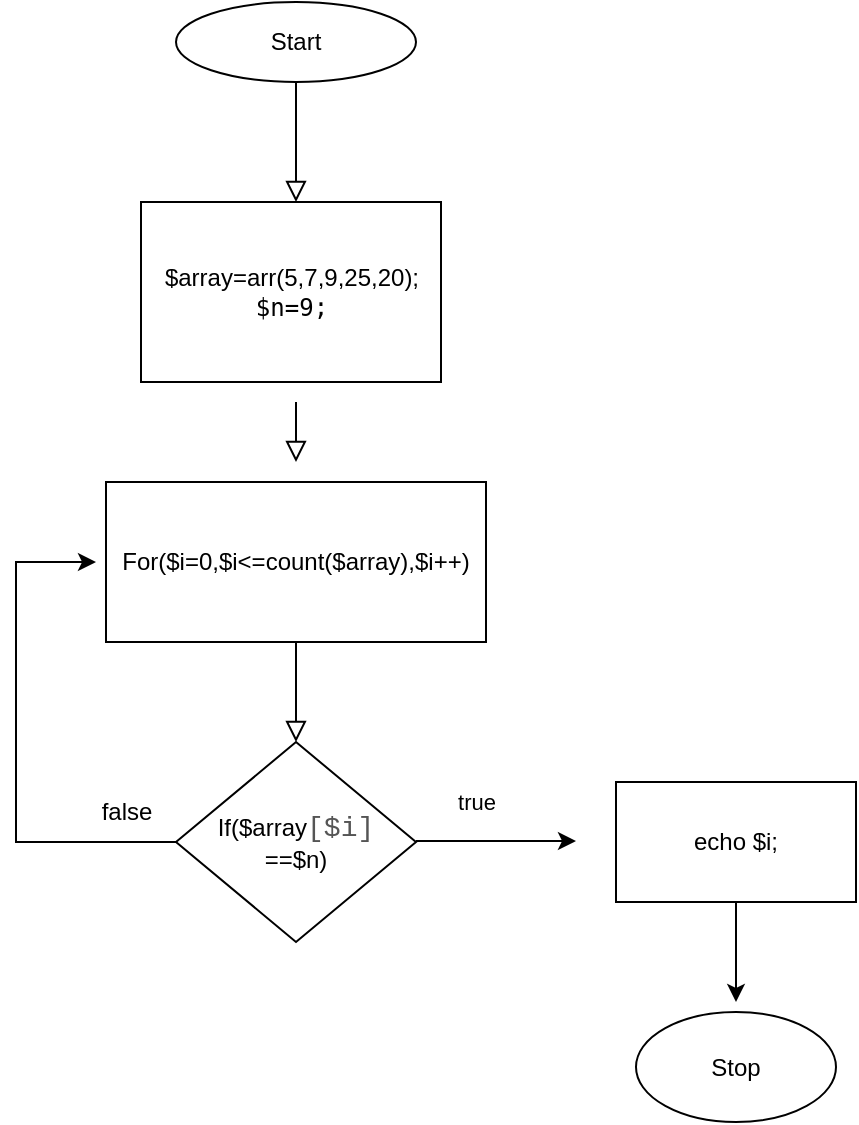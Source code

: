 <mxfile version="21.6.8" type="github" pages="6">
  <diagram id="C5RBs43oDa-KdzZeNtuy" name="Linear_Search">
    <mxGraphModel dx="880" dy="478" grid="1" gridSize="10" guides="1" tooltips="1" connect="1" arrows="1" fold="1" page="1" pageScale="1" pageWidth="827" pageHeight="1169" math="0" shadow="0">
      <root>
        <mxCell id="WIyWlLk6GJQsqaUBKTNV-0" />
        <mxCell id="WIyWlLk6GJQsqaUBKTNV-1" parent="WIyWlLk6GJQsqaUBKTNV-0" />
        <mxCell id="WIyWlLk6GJQsqaUBKTNV-2" value="" style="rounded=0;html=1;jettySize=auto;orthogonalLoop=1;fontSize=11;endArrow=block;endFill=0;endSize=8;strokeWidth=1;shadow=0;labelBackgroundColor=none;edgeStyle=orthogonalEdgeStyle;" parent="WIyWlLk6GJQsqaUBKTNV-1" source="WIyWlLk6GJQsqaUBKTNV-3" edge="1">
          <mxGeometry relative="1" as="geometry">
            <mxPoint x="220" y="180" as="targetPoint" />
          </mxGeometry>
        </mxCell>
        <mxCell id="WIyWlLk6GJQsqaUBKTNV-3" value="Start" style="rounded=1;whiteSpace=wrap;html=1;fontSize=12;glass=0;strokeWidth=1;shadow=0;shape=ellipse;perimeter=ellipsePerimeter;" parent="WIyWlLk6GJQsqaUBKTNV-1" vertex="1">
          <mxGeometry x="160" y="80" width="120" height="40" as="geometry" />
        </mxCell>
        <mxCell id="WIyWlLk6GJQsqaUBKTNV-4" value="" style="rounded=0;html=1;jettySize=auto;orthogonalLoop=1;fontSize=11;endArrow=block;endFill=0;endSize=8;strokeWidth=1;shadow=0;labelBackgroundColor=none;edgeStyle=orthogonalEdgeStyle;" parent="WIyWlLk6GJQsqaUBKTNV-1" edge="1">
          <mxGeometry y="20" relative="1" as="geometry">
            <mxPoint as="offset" />
            <mxPoint x="220" y="280" as="sourcePoint" />
            <mxPoint x="220" y="310" as="targetPoint" />
          </mxGeometry>
        </mxCell>
        <mxCell id="WIyWlLk6GJQsqaUBKTNV-8" value="true" style="rounded=0;html=1;jettySize=auto;orthogonalLoop=1;fontSize=11;endArrow=block;endFill=0;endSize=8;strokeWidth=1;shadow=0;labelBackgroundColor=none;edgeStyle=orthogonalEdgeStyle;" parent="WIyWlLk6GJQsqaUBKTNV-1" edge="1">
          <mxGeometry x="1" y="95" relative="1" as="geometry">
            <mxPoint x="-5" y="30" as="offset" />
            <mxPoint x="220" y="370" as="sourcePoint" />
            <mxPoint x="220" y="450" as="targetPoint" />
          </mxGeometry>
        </mxCell>
        <mxCell id="KGltauu2zUZbUfvoL0qt-2" value="For($i=0,$i&amp;lt;=count($array),$i++)" style="rounded=0;whiteSpace=wrap;html=1;" parent="WIyWlLk6GJQsqaUBKTNV-1" vertex="1">
          <mxGeometry x="125" y="320" width="190" height="80" as="geometry" />
        </mxCell>
        <mxCell id="KGltauu2zUZbUfvoL0qt-3" value="&lt;div style=&quot;text-align: justify;&quot;&gt;&lt;span style=&quot;background-color: initial;&quot;&gt;If($array&lt;/span&gt;&lt;font face=&quot;Monaco, Lucida Console, Courier New, Courier, monospace&quot; color=&quot;#555555&quot;&gt;&lt;span style=&quot;font-size: 14px; background-color: rgb(255, 255, 255);&quot;&gt;[$i]&lt;/span&gt;&lt;/font&gt;&lt;/div&gt;==$n)" style="rhombus;whiteSpace=wrap;html=1;" parent="WIyWlLk6GJQsqaUBKTNV-1" vertex="1">
          <mxGeometry x="160" y="450" width="120" height="100" as="geometry" />
        </mxCell>
        <mxCell id="KGltauu2zUZbUfvoL0qt-4" value="" style="endArrow=classic;html=1;rounded=0;" parent="WIyWlLk6GJQsqaUBKTNV-1" edge="1">
          <mxGeometry width="50" height="50" relative="1" as="geometry">
            <mxPoint x="280" y="499.5" as="sourcePoint" />
            <mxPoint x="360" y="499.5" as="targetPoint" />
            <Array as="points">
              <mxPoint x="280" y="499.5" />
            </Array>
          </mxGeometry>
        </mxCell>
        <mxCell id="KGltauu2zUZbUfvoL0qt-5" value="echo $i;" style="rounded=0;whiteSpace=wrap;html=1;" parent="WIyWlLk6GJQsqaUBKTNV-1" vertex="1">
          <mxGeometry x="380" y="470" width="120" height="60" as="geometry" />
        </mxCell>
        <mxCell id="KGltauu2zUZbUfvoL0qt-9" value="" style="endArrow=classic;html=1;rounded=0;" parent="WIyWlLk6GJQsqaUBKTNV-1" edge="1">
          <mxGeometry width="50" height="50" relative="1" as="geometry">
            <mxPoint x="160" y="500" as="sourcePoint" />
            <mxPoint x="120" y="360" as="targetPoint" />
            <Array as="points">
              <mxPoint x="80" y="500" />
              <mxPoint x="80" y="420" />
              <mxPoint x="80" y="360" />
            </Array>
          </mxGeometry>
        </mxCell>
        <mxCell id="KGltauu2zUZbUfvoL0qt-12" value="$array=arr(5,7,9,25,20);&lt;br style=&quot;border-color: var(--border-color); font-family: Consolas, monaco, monospace;&quot;&gt;&lt;span style=&quot;font-family: Consolas, monaco, monospace;&quot;&gt;$n=9;&lt;/span&gt;" style="rounded=0;whiteSpace=wrap;html=1;" parent="WIyWlLk6GJQsqaUBKTNV-1" vertex="1">
          <mxGeometry x="142.5" y="180" width="150" height="90" as="geometry" />
        </mxCell>
        <mxCell id="KGltauu2zUZbUfvoL0qt-13" value="false" style="text;html=1;align=center;verticalAlign=middle;resizable=0;points=[];autosize=1;strokeColor=none;fillColor=none;" parent="WIyWlLk6GJQsqaUBKTNV-1" vertex="1">
          <mxGeometry x="110" y="470" width="50" height="30" as="geometry" />
        </mxCell>
        <mxCell id="KGltauu2zUZbUfvoL0qt-14" value="Stop" style="ellipse;whiteSpace=wrap;html=1;" parent="WIyWlLk6GJQsqaUBKTNV-1" vertex="1">
          <mxGeometry x="390" y="585" width="100" height="55" as="geometry" />
        </mxCell>
        <mxCell id="KGltauu2zUZbUfvoL0qt-15" value="" style="endArrow=classic;html=1;rounded=0;exitX=0.5;exitY=1;exitDx=0;exitDy=0;exitPerimeter=0;" parent="WIyWlLk6GJQsqaUBKTNV-1" source="KGltauu2zUZbUfvoL0qt-5" edge="1">
          <mxGeometry width="50" height="50" relative="1" as="geometry">
            <mxPoint x="440" y="540" as="sourcePoint" />
            <mxPoint x="440" y="580" as="targetPoint" />
          </mxGeometry>
        </mxCell>
      </root>
    </mxGraphModel>
  </diagram>
  <diagram id="2DKp2e6qwBQTypjnC3EA" name="Binary _Search">
    <mxGraphModel dx="880" dy="478" grid="1" gridSize="10" guides="1" tooltips="1" connect="1" arrows="1" fold="1" page="1" pageScale="1" pageWidth="850" pageHeight="1100" math="0" shadow="0">
      <root>
        <mxCell id="0" />
        <mxCell id="1" parent="0" />
        <mxCell id="SCSbc_0qcd5S8qs15RRI-1" value="Start" style="ellipse;whiteSpace=wrap;html=1;" parent="1" vertex="1">
          <mxGeometry x="220" width="110" height="50" as="geometry" />
        </mxCell>
        <mxCell id="SCSbc_0qcd5S8qs15RRI-2" value="" style="endArrow=classic;html=1;rounded=0;" parent="1" edge="1">
          <mxGeometry width="50" height="50" relative="1" as="geometry">
            <mxPoint x="274.5" y="50" as="sourcePoint" />
            <mxPoint x="274.5" y="110" as="targetPoint" />
          </mxGeometry>
        </mxCell>
        <mxCell id="SCSbc_0qcd5S8qs15RRI-3" value="$array=A( 7,9,12,20,32 );&lt;br&gt;$x=12; $right;$left;" style="rounded=0;whiteSpace=wrap;html=1;" parent="1" vertex="1">
          <mxGeometry x="190" y="110" width="170" height="70" as="geometry" />
        </mxCell>
        <mxCell id="SCSbc_0qcd5S8qs15RRI-4" value="while( $left&amp;lt;=$right )" style="rhombus;whiteSpace=wrap;html=1;" parent="1" vertex="1">
          <mxGeometry x="210.01" y="220" width="138.75" height="100" as="geometry" />
        </mxCell>
        <mxCell id="SCSbc_0qcd5S8qs15RRI-5" value="" style="endArrow=classic;html=1;rounded=0;exitX=0.541;exitY=1;exitDx=0;exitDy=0;exitPerimeter=0;" parent="1" edge="1" source="SCSbc_0qcd5S8qs15RRI-3">
          <mxGeometry width="50" height="50" relative="1" as="geometry">
            <mxPoint x="277" y="180" as="sourcePoint" />
            <mxPoint x="280" y="220" as="targetPoint" />
          </mxGeometry>
        </mxCell>
        <mxCell id="SCSbc_0qcd5S8qs15RRI-6" value="$mid= ($left+$right)/2" style="rounded=0;whiteSpace=wrap;html=1;" parent="1" vertex="1">
          <mxGeometry x="219.39" y="370" width="120" height="60" as="geometry" />
        </mxCell>
        <mxCell id="SCSbc_0qcd5S8qs15RRI-7" value="if($array[$mid]==$x)" style="rhombus;whiteSpace=wrap;html=1;" parent="1" vertex="1">
          <mxGeometry x="211.88" y="490" width="135" height="110" as="geometry" />
        </mxCell>
        <mxCell id="h-b8XNMRDFOkCdRjBgZy-1" value="&amp;nbsp;If ($array[$mid] &amp;lt; $x)" style="rhombus;whiteSpace=wrap;html=1;" parent="1" vertex="1">
          <mxGeometry x="211.88" y="650" width="140" height="100" as="geometry" />
        </mxCell>
        <mxCell id="h-b8XNMRDFOkCdRjBgZy-2" value="If ($array[$mid] &amp;gt; $x)" style="rhombus;whiteSpace=wrap;html=1;" parent="1" vertex="1">
          <mxGeometry x="213.13" y="800" width="137.5" height="100" as="geometry" />
        </mxCell>
        <mxCell id="bhsVQC0i-x1412G_CPe--1" value="return $x" style="rounded=0;whiteSpace=wrap;html=1;" vertex="1" parent="1">
          <mxGeometry x="440" y="515" width="120" height="60" as="geometry" />
        </mxCell>
        <mxCell id="bhsVQC0i-x1412G_CPe--2" value="$left = $mid + 1" style="rounded=0;whiteSpace=wrap;html=1;" vertex="1" parent="1">
          <mxGeometry x="440" y="660" width="120" height="60" as="geometry" />
        </mxCell>
        <mxCell id="bhsVQC0i-x1412G_CPe--3" value="$right = $mid - 1" style="rounded=0;whiteSpace=wrap;html=1;" vertex="1" parent="1">
          <mxGeometry x="440" y="820" width="120" height="60" as="geometry" />
        </mxCell>
        <mxCell id="bhsVQC0i-x1412G_CPe--4" value="return -1(nếu không tìm thấy $x)" style="rounded=0;whiteSpace=wrap;html=1;" vertex="1" parent="1">
          <mxGeometry x="216.89" y="940" width="125" height="40" as="geometry" />
        </mxCell>
        <mxCell id="bhsVQC0i-x1412G_CPe--5" value="stop" style="ellipse;whiteSpace=wrap;html=1;" vertex="1" parent="1">
          <mxGeometry x="235.38" y="1030" width="88" height="60" as="geometry" />
        </mxCell>
        <mxCell id="bhsVQC0i-x1412G_CPe--7" value="" style="endArrow=classic;html=1;rounded=0;exitX=0.541;exitY=1;exitDx=0;exitDy=0;exitPerimeter=0;" edge="1" parent="1">
          <mxGeometry width="50" height="50" relative="1" as="geometry">
            <mxPoint x="282.88" y="900" as="sourcePoint" />
            <mxPoint x="280.88" y="940" as="targetPoint" />
          </mxGeometry>
        </mxCell>
        <mxCell id="bhsVQC0i-x1412G_CPe--8" value="" style="endArrow=classic;html=1;rounded=0;exitX=0.541;exitY=1;exitDx=0;exitDy=0;exitPerimeter=0;" edge="1" parent="1">
          <mxGeometry width="50" height="50" relative="1" as="geometry">
            <mxPoint x="282.88" y="750" as="sourcePoint" />
            <mxPoint x="280.88" y="790" as="targetPoint" />
          </mxGeometry>
        </mxCell>
        <mxCell id="bhsVQC0i-x1412G_CPe--9" value="" style="endArrow=classic;html=1;rounded=0;exitX=0.541;exitY=1;exitDx=0;exitDy=0;exitPerimeter=0;" edge="1" parent="1">
          <mxGeometry width="50" height="50" relative="1" as="geometry">
            <mxPoint x="282.88" y="600" as="sourcePoint" />
            <mxPoint x="280.88" y="640" as="targetPoint" />
          </mxGeometry>
        </mxCell>
        <mxCell id="bhsVQC0i-x1412G_CPe--10" value="" style="endArrow=classic;html=1;rounded=0;exitX=0.541;exitY=1;exitDx=0;exitDy=0;exitPerimeter=0;" edge="1" parent="1">
          <mxGeometry width="50" height="50" relative="1" as="geometry">
            <mxPoint x="282.88" y="430" as="sourcePoint" />
            <mxPoint x="280.88" y="470" as="targetPoint" />
          </mxGeometry>
        </mxCell>
        <mxCell id="bhsVQC0i-x1412G_CPe--11" value="" style="endArrow=classic;html=1;rounded=0;exitX=0.541;exitY=1;exitDx=0;exitDy=0;exitPerimeter=0;" edge="1" parent="1">
          <mxGeometry width="50" height="50" relative="1" as="geometry">
            <mxPoint x="280.38" y="320" as="sourcePoint" />
            <mxPoint x="278.38" y="360" as="targetPoint" />
          </mxGeometry>
        </mxCell>
        <mxCell id="bhsVQC0i-x1412G_CPe--12" value="" style="endArrow=classic;html=1;rounded=0;exitX=0.541;exitY=1;exitDx=0;exitDy=0;exitPerimeter=0;" edge="1" parent="1">
          <mxGeometry width="50" height="50" relative="1" as="geometry">
            <mxPoint x="282.88" y="980" as="sourcePoint" />
            <mxPoint x="280.88" y="1020" as="targetPoint" />
          </mxGeometry>
        </mxCell>
        <mxCell id="bhsVQC0i-x1412G_CPe--13" value="" style="endArrow=classic;html=1;rounded=0;" edge="1" parent="1">
          <mxGeometry width="50" height="50" relative="1" as="geometry">
            <mxPoint x="350" y="850" as="sourcePoint" />
            <mxPoint x="430" y="850" as="targetPoint" />
          </mxGeometry>
        </mxCell>
        <mxCell id="bhsVQC0i-x1412G_CPe--14" value="" style="endArrow=classic;html=1;rounded=0;" edge="1" parent="1">
          <mxGeometry width="50" height="50" relative="1" as="geometry">
            <mxPoint x="350.63" y="544.5" as="sourcePoint" />
            <mxPoint x="430.63" y="544.5" as="targetPoint" />
          </mxGeometry>
        </mxCell>
        <mxCell id="bhsVQC0i-x1412G_CPe--15" value="" style="endArrow=classic;html=1;rounded=0;" edge="1" parent="1">
          <mxGeometry width="50" height="50" relative="1" as="geometry">
            <mxPoint x="351.88" y="699.5" as="sourcePoint" />
            <mxPoint x="431.88" y="699.5" as="targetPoint" />
          </mxGeometry>
        </mxCell>
      </root>
    </mxGraphModel>
  </diagram>
  <diagram id="U1lt7zL5OxxnunDMV_N3" name="Selection _Sort">
    <mxGraphModel dx="880" dy="478" grid="1" gridSize="10" guides="1" tooltips="1" connect="1" arrows="1" fold="1" page="1" pageScale="1" pageWidth="850" pageHeight="1100" math="0" shadow="0">
      <root>
        <mxCell id="0" />
        <mxCell id="1" parent="0" />
        <mxCell id="sU1NiZD6SbiHwIhZs8Sj-1" value="Start" style="ellipse;whiteSpace=wrap;html=1;" parent="1" vertex="1">
          <mxGeometry x="300" y="50" width="120" height="80" as="geometry" />
        </mxCell>
        <mxCell id="sU1NiZD6SbiHwIhZs8Sj-2" value="$n=count($array)" style="rounded=0;whiteSpace=wrap;html=1;" parent="1" vertex="1">
          <mxGeometry x="300" y="170" width="120" height="60" as="geometry" />
        </mxCell>
        <mxCell id="sU1NiZD6SbiHwIhZs8Sj-3" value="For ($i=0;$i&amp;lt;$n-1;$i++)" style="rounded=0;whiteSpace=wrap;html=1;" parent="1" vertex="1">
          <mxGeometry x="305" y="280" width="120" height="60" as="geometry" />
        </mxCell>
        <mxCell id="sU1NiZD6SbiHwIhZs8Sj-4" value="$mid=$i" style="rounded=0;whiteSpace=wrap;html=1;" parent="1" vertex="1">
          <mxGeometry x="310" y="380" width="120" height="60" as="geometry" />
        </mxCell>
        <mxCell id="sU1NiZD6SbiHwIhZs8Sj-5" value="if($array[$j]&amp;lt;$array[$mid]&lt;br&gt;)" style="rhombus;whiteSpace=wrap;html=1;" parent="1" vertex="1">
          <mxGeometry x="275" y="580" width="190" height="80" as="geometry" />
        </mxCell>
        <mxCell id="sU1NiZD6SbiHwIhZs8Sj-6" value="For ($j=$i+1;$j&amp;lt;$n;$j++)" style="rounded=0;whiteSpace=wrap;html=1;" parent="1" vertex="1">
          <mxGeometry x="310" y="480" width="120" height="60" as="geometry" />
        </mxCell>
        <mxCell id="sU1NiZD6SbiHwIhZs8Sj-7" value="$mid=$j" style="rounded=0;whiteSpace=wrap;html=1;" parent="1" vertex="1">
          <mxGeometry x="305" y="700" width="120" height="60" as="geometry" />
        </mxCell>
        <mxCell id="sU1NiZD6SbiHwIhZs8Sj-8" value="$stemp=$array[$i];&lt;br&gt;$array[$i]=$mid;&lt;br&gt;$mid=$stemp" style="rounded=0;whiteSpace=wrap;html=1;" parent="1" vertex="1">
          <mxGeometry x="310" y="810" width="120" height="60" as="geometry" />
        </mxCell>
        <mxCell id="sU1NiZD6SbiHwIhZs8Sj-10" value="Return $array;" style="rounded=0;whiteSpace=wrap;html=1;" parent="1" vertex="1">
          <mxGeometry x="300" y="920" width="120" height="60" as="geometry" />
        </mxCell>
        <mxCell id="sU1NiZD6SbiHwIhZs8Sj-84" value="" style="endArrow=classic;html=1;rounded=0;" parent="1" edge="1">
          <mxGeometry width="50" height="50" relative="1" as="geometry">
            <mxPoint x="364.5" y="130" as="sourcePoint" />
            <mxPoint x="364.5" y="170" as="targetPoint" />
          </mxGeometry>
        </mxCell>
        <mxCell id="sU1NiZD6SbiHwIhZs8Sj-85" value="" style="endArrow=classic;html=1;rounded=0;" parent="1" edge="1">
          <mxGeometry width="50" height="50" relative="1" as="geometry">
            <mxPoint x="359.5" y="240" as="sourcePoint" />
            <mxPoint x="359.5" y="280" as="targetPoint" />
          </mxGeometry>
        </mxCell>
        <mxCell id="sU1NiZD6SbiHwIhZs8Sj-86" value="" style="endArrow=classic;html=1;rounded=0;" parent="1" edge="1">
          <mxGeometry width="50" height="50" relative="1" as="geometry">
            <mxPoint x="364.5" y="340" as="sourcePoint" />
            <mxPoint x="364.5" y="380" as="targetPoint" />
          </mxGeometry>
        </mxCell>
        <mxCell id="sU1NiZD6SbiHwIhZs8Sj-87" value="" style="endArrow=classic;html=1;rounded=0;" parent="1" edge="1">
          <mxGeometry width="50" height="50" relative="1" as="geometry">
            <mxPoint x="369.5" y="440" as="sourcePoint" />
            <mxPoint x="369.5" y="480" as="targetPoint" />
          </mxGeometry>
        </mxCell>
        <mxCell id="sU1NiZD6SbiHwIhZs8Sj-88" value="" style="endArrow=classic;html=1;rounded=0;" parent="1" edge="1">
          <mxGeometry width="50" height="50" relative="1" as="geometry">
            <mxPoint x="374.5" y="540" as="sourcePoint" />
            <mxPoint x="374.5" y="580" as="targetPoint" />
          </mxGeometry>
        </mxCell>
        <mxCell id="sU1NiZD6SbiHwIhZs8Sj-89" value="" style="endArrow=classic;html=1;rounded=0;" parent="1" edge="1">
          <mxGeometry width="50" height="50" relative="1" as="geometry">
            <mxPoint x="369.5" y="660" as="sourcePoint" />
            <mxPoint x="369.5" y="700" as="targetPoint" />
          </mxGeometry>
        </mxCell>
        <mxCell id="sU1NiZD6SbiHwIhZs8Sj-90" value="" style="endArrow=classic;html=1;rounded=0;" parent="1" edge="1">
          <mxGeometry width="50" height="50" relative="1" as="geometry">
            <mxPoint x="370" y="760" as="sourcePoint" />
            <mxPoint x="370" y="800" as="targetPoint" />
          </mxGeometry>
        </mxCell>
        <mxCell id="sU1NiZD6SbiHwIhZs8Sj-91" value="" style="endArrow=classic;html=1;rounded=0;" parent="1" edge="1">
          <mxGeometry width="50" height="50" relative="1" as="geometry">
            <mxPoint x="369.5" y="870" as="sourcePoint" />
            <mxPoint x="369.5" y="910" as="targetPoint" />
          </mxGeometry>
        </mxCell>
        <mxCell id="sU1NiZD6SbiHwIhZs8Sj-92" value="True" style="text;html=1;align=center;verticalAlign=middle;resizable=0;points=[];autosize=1;strokeColor=none;fillColor=none;" parent="1" vertex="1">
          <mxGeometry x="365" y="658" width="50" height="30" as="geometry" />
        </mxCell>
        <mxCell id="sU1NiZD6SbiHwIhZs8Sj-93" value="" style="endArrow=classic;html=1;rounded=0;" parent="1" edge="1">
          <mxGeometry width="50" height="50" relative="1" as="geometry">
            <mxPoint x="270" y="620" as="sourcePoint" />
            <mxPoint x="300" y="520" as="targetPoint" />
            <Array as="points">
              <mxPoint x="240" y="620" />
              <mxPoint x="240" y="520" />
            </Array>
          </mxGeometry>
        </mxCell>
        <mxCell id="sU1NiZD6SbiHwIhZs8Sj-94" value="False" style="text;html=1;align=center;verticalAlign=middle;resizable=0;points=[];autosize=1;strokeColor=none;fillColor=none;" parent="1" vertex="1">
          <mxGeometry x="235" y="588" width="50" height="30" as="geometry" />
        </mxCell>
        <mxCell id="sU1NiZD6SbiHwIhZs8Sj-95" value="" style="edgeStyle=segmentEdgeStyle;endArrow=classic;html=1;curved=0;rounded=0;endSize=8;startSize=8;" parent="1" edge="1">
          <mxGeometry width="50" height="50" relative="1" as="geometry">
            <mxPoint x="430" y="830" as="sourcePoint" />
            <mxPoint x="440" y="320" as="targetPoint" />
            <Array as="points">
              <mxPoint x="430" y="830" />
              <mxPoint x="520" y="830" />
              <mxPoint x="520" y="320" />
            </Array>
          </mxGeometry>
        </mxCell>
        <mxCell id="sU1NiZD6SbiHwIhZs8Sj-96" value="Stop" style="ellipse;whiteSpace=wrap;html=1;" parent="1" vertex="1">
          <mxGeometry x="310" y="1020" width="110" height="60" as="geometry" />
        </mxCell>
        <mxCell id="sU1NiZD6SbiHwIhZs8Sj-97" value="" style="endArrow=classic;html=1;rounded=0;" parent="1" edge="1">
          <mxGeometry width="50" height="50" relative="1" as="geometry">
            <mxPoint x="365" y="980" as="sourcePoint" />
            <mxPoint x="365" y="1020" as="targetPoint" />
          </mxGeometry>
        </mxCell>
      </root>
    </mxGraphModel>
  </diagram>
  <diagram id="fYQCtiUZO23AstNV73tp" name="Bubble_Sort">
    <mxGraphModel dx="880" dy="478" grid="1" gridSize="10" guides="1" tooltips="1" connect="1" arrows="1" fold="1" page="1" pageScale="1" pageWidth="850" pageHeight="1100" math="0" shadow="0">
      <root>
        <mxCell id="0" />
        <mxCell id="1" parent="0" />
        <mxCell id="U7iGzdkchs-mx8GV2wEE-1" value="Start" style="ellipse;whiteSpace=wrap;html=1;" vertex="1" parent="1">
          <mxGeometry x="340" y="10" width="90" height="40" as="geometry" />
        </mxCell>
        <mxCell id="U7iGzdkchs-mx8GV2wEE-2" value="$n=count($array)" style="rounded=0;whiteSpace=wrap;html=1;" vertex="1" parent="1">
          <mxGeometry x="340" y="100" width="120" height="60" as="geometry" />
        </mxCell>
        <mxCell id="U7iGzdkchs-mx8GV2wEE-3" value="for($i=0;$i&amp;lt;$n;$i++)" style="rounded=0;whiteSpace=wrap;html=1;" vertex="1" parent="1">
          <mxGeometry x="340" y="190" width="120" height="60" as="geometry" />
        </mxCell>
        <mxCell id="U7iGzdkchs-mx8GV2wEE-4" value="For($j=1;$j&amp;lt;$n-$i;$j++)" style="rounded=0;whiteSpace=wrap;html=1;" vertex="1" parent="1">
          <mxGeometry x="340" y="300" width="130" height="60" as="geometry" />
        </mxCell>
        <mxCell id="U7iGzdkchs-mx8GV2wEE-5" value="if($array[$j-1]&amp;gt;$array[$j])" style="rhombus;whiteSpace=wrap;html=1;" vertex="1" parent="1">
          <mxGeometry x="305" y="400" width="190" height="110" as="geometry" />
        </mxCell>
        <mxCell id="U7iGzdkchs-mx8GV2wEE-6" value="$stemp=$array[$j-1];&lt;br style=&quot;border-color: var(--border-color);&quot;&gt;$array[$j-1]=$array[$j];&lt;br style=&quot;border-color: var(--border-color);&quot;&gt;$array[$j]=$stemp" style="rounded=0;whiteSpace=wrap;html=1;" vertex="1" parent="1">
          <mxGeometry x="325" y="550" width="150" height="80" as="geometry" />
        </mxCell>
        <mxCell id="U7iGzdkchs-mx8GV2wEE-7" value="return $array" style="rounded=0;whiteSpace=wrap;html=1;" vertex="1" parent="1">
          <mxGeometry x="350" y="680" width="120" height="60" as="geometry" />
        </mxCell>
        <mxCell id="U7iGzdkchs-mx8GV2wEE-8" value="Stop" style="ellipse;whiteSpace=wrap;html=1;" vertex="1" parent="1">
          <mxGeometry x="355" y="800" width="105" height="60" as="geometry" />
        </mxCell>
        <mxCell id="-EB-QYI2SWI1CTyWw07L-1" value="" style="endArrow=classic;html=1;rounded=0;" edge="1" parent="1">
          <mxGeometry width="50" height="50" relative="1" as="geometry">
            <mxPoint x="399.5" y="360" as="sourcePoint" />
            <mxPoint x="400" y="400" as="targetPoint" />
          </mxGeometry>
        </mxCell>
        <mxCell id="-EB-QYI2SWI1CTyWw07L-2" value="" style="endArrow=classic;html=1;rounded=0;" edge="1" parent="1">
          <mxGeometry width="50" height="50" relative="1" as="geometry">
            <mxPoint x="399.5" y="510" as="sourcePoint" />
            <mxPoint x="400" y="540" as="targetPoint" />
          </mxGeometry>
        </mxCell>
        <mxCell id="-EB-QYI2SWI1CTyWw07L-3" value="" style="endArrow=classic;html=1;rounded=0;" edge="1" parent="1">
          <mxGeometry width="50" height="50" relative="1" as="geometry">
            <mxPoint x="399.5" y="630" as="sourcePoint" />
            <mxPoint x="399.5" y="680" as="targetPoint" />
          </mxGeometry>
        </mxCell>
        <mxCell id="-EB-QYI2SWI1CTyWw07L-5" value="" style="endArrow=classic;html=1;rounded=0;" edge="1" parent="1">
          <mxGeometry width="50" height="50" relative="1" as="geometry">
            <mxPoint x="399.5" y="740" as="sourcePoint" />
            <mxPoint x="399.5" y="790" as="targetPoint" />
          </mxGeometry>
        </mxCell>
        <mxCell id="-EB-QYI2SWI1CTyWw07L-6" value="" style="endArrow=classic;html=1;rounded=0;" edge="1" parent="1">
          <mxGeometry width="50" height="50" relative="1" as="geometry">
            <mxPoint x="399.5" y="250" as="sourcePoint" />
            <mxPoint x="399.5" y="300" as="targetPoint" />
          </mxGeometry>
        </mxCell>
        <mxCell id="-EB-QYI2SWI1CTyWw07L-7" value="" style="endArrow=classic;html=1;rounded=0;entryX=0.5;entryY=0;entryDx=0;entryDy=0;" edge="1" parent="1" target="U7iGzdkchs-mx8GV2wEE-3">
          <mxGeometry width="50" height="50" relative="1" as="geometry">
            <mxPoint x="399.5" y="160" as="sourcePoint" />
            <mxPoint x="400" y="180" as="targetPoint" />
          </mxGeometry>
        </mxCell>
        <mxCell id="-EB-QYI2SWI1CTyWw07L-8" value="" style="endArrow=classic;html=1;rounded=0;" edge="1" parent="1">
          <mxGeometry width="50" height="50" relative="1" as="geometry">
            <mxPoint x="390" y="50" as="sourcePoint" />
            <mxPoint x="390" y="100" as="targetPoint" />
          </mxGeometry>
        </mxCell>
        <mxCell id="-EB-QYI2SWI1CTyWw07L-9" value="" style="endArrow=classic;html=1;rounded=0;" edge="1" parent="1">
          <mxGeometry width="50" height="50" relative="1" as="geometry">
            <mxPoint x="305" y="460" as="sourcePoint" />
            <mxPoint x="330" y="320" as="targetPoint" />
            <Array as="points">
              <mxPoint x="240" y="460" />
              <mxPoint x="240" y="320" />
            </Array>
          </mxGeometry>
        </mxCell>
        <mxCell id="-EB-QYI2SWI1CTyWw07L-10" value="True" style="text;html=1;align=center;verticalAlign=middle;resizable=0;points=[];autosize=1;strokeColor=none;fillColor=none;" vertex="1" parent="1">
          <mxGeometry x="400" y="510" width="50" height="30" as="geometry" />
        </mxCell>
        <mxCell id="-EB-QYI2SWI1CTyWw07L-11" value="False" style="text;html=1;align=center;verticalAlign=middle;resizable=0;points=[];autosize=1;strokeColor=none;fillColor=none;" vertex="1" parent="1">
          <mxGeometry x="245" y="428" width="50" height="30" as="geometry" />
        </mxCell>
        <mxCell id="-EB-QYI2SWI1CTyWw07L-12" value="" style="endArrow=classic;html=1;rounded=0;" edge="1" parent="1">
          <mxGeometry width="50" height="50" relative="1" as="geometry">
            <mxPoint x="490" y="584" as="sourcePoint" />
            <mxPoint x="475" y="326" as="targetPoint" />
            <Array as="points">
              <mxPoint x="575" y="584" />
              <mxPoint x="575" y="526" />
              <mxPoint x="575" y="326" />
            </Array>
          </mxGeometry>
        </mxCell>
      </root>
    </mxGraphModel>
  </diagram>
  <diagram id="bSUdXMwhzVr1ZfTYYHSb" name="Insertion _Sort">
    <mxGraphModel dx="880" dy="478" grid="1" gridSize="10" guides="1" tooltips="1" connect="1" arrows="1" fold="1" page="1" pageScale="1" pageWidth="850" pageHeight="1100" math="0" shadow="0">
      <root>
        <mxCell id="0" />
        <mxCell id="1" parent="0" />
        <mxCell id="xUokwPrH8kmqhD1LfBUY-1" value="Start" style="ellipse;whiteSpace=wrap;html=1;" vertex="1" parent="1">
          <mxGeometry x="320" y="10" width="110" height="60" as="geometry" />
        </mxCell>
        <mxCell id="xUokwPrH8kmqhD1LfBUY-2" value="$n=count($array)" style="rounded=0;whiteSpace=wrap;html=1;" vertex="1" parent="1">
          <mxGeometry x="320" y="120" width="120" height="60" as="geometry" />
        </mxCell>
        <mxCell id="xUokwPrH8kmqhD1LfBUY-3" value="for($i=1;$i&amp;lt;$n;$i++)" style="rounded=0;whiteSpace=wrap;html=1;" vertex="1" parent="1">
          <mxGeometry x="320" y="240" width="120" height="60" as="geometry" />
        </mxCell>
        <mxCell id="xUokwPrH8kmqhD1LfBUY-4" value="$key=$array[$i];&lt;br&gt;$j=$i-1;" style="rounded=0;whiteSpace=wrap;html=1;" vertex="1" parent="1">
          <mxGeometry x="320" y="360" width="120" height="60" as="geometry" />
        </mxCell>
        <mxCell id="xUokwPrH8kmqhD1LfBUY-6" value="$array[$j+1]=$array[$j];&lt;br&gt;$j--;" style="rounded=0;whiteSpace=wrap;html=1;" vertex="1" parent="1">
          <mxGeometry x="315" y="630" width="130" height="60" as="geometry" />
        </mxCell>
        <mxCell id="xUokwPrH8kmqhD1LfBUY-8" value="While($j&amp;gt;=0 &amp;amp;&amp;amp; $array[$j]&amp;gt;$key)" style="rhombus;whiteSpace=wrap;html=1;" vertex="1" parent="1">
          <mxGeometry x="315" y="480" width="125" height="100" as="geometry" />
        </mxCell>
        <mxCell id="xUokwPrH8kmqhD1LfBUY-9" value="$array[$j+1]=$key;" style="rounded=0;whiteSpace=wrap;html=1;" vertex="1" parent="1">
          <mxGeometry x="320" y="740" width="120" height="60" as="geometry" />
        </mxCell>
        <mxCell id="xUokwPrH8kmqhD1LfBUY-10" value="return $array;" style="rounded=0;whiteSpace=wrap;html=1;" vertex="1" parent="1">
          <mxGeometry x="318" y="860" width="120" height="60" as="geometry" />
        </mxCell>
        <mxCell id="xUokwPrH8kmqhD1LfBUY-11" value="stop" style="ellipse;whiteSpace=wrap;html=1;" vertex="1" parent="1">
          <mxGeometry x="320" y="980" width="110" height="60" as="geometry" />
        </mxCell>
        <mxCell id="xUokwPrH8kmqhD1LfBUY-12" value="" style="endArrow=classic;html=1;rounded=0;" edge="1" parent="1">
          <mxGeometry width="50" height="50" relative="1" as="geometry">
            <mxPoint x="377" y="690" as="sourcePoint" />
            <mxPoint x="377" y="740" as="targetPoint" />
            <Array as="points">
              <mxPoint x="377" y="710" />
            </Array>
          </mxGeometry>
        </mxCell>
        <mxCell id="xUokwPrH8kmqhD1LfBUY-13" value="" style="endArrow=classic;html=1;rounded=0;" edge="1" parent="1">
          <mxGeometry width="50" height="50" relative="1" as="geometry">
            <mxPoint x="377" y="590" as="sourcePoint" />
            <mxPoint x="377" y="630" as="targetPoint" />
          </mxGeometry>
        </mxCell>
        <mxCell id="xUokwPrH8kmqhD1LfBUY-14" value="" style="endArrow=classic;html=1;rounded=0;" edge="1" parent="1">
          <mxGeometry width="50" height="50" relative="1" as="geometry">
            <mxPoint x="377.5" y="300" as="sourcePoint" />
            <mxPoint x="377.5" y="360" as="targetPoint" />
          </mxGeometry>
        </mxCell>
        <mxCell id="xUokwPrH8kmqhD1LfBUY-15" value="" style="endArrow=classic;html=1;rounded=0;" edge="1" parent="1">
          <mxGeometry width="50" height="50" relative="1" as="geometry">
            <mxPoint x="377" y="80" as="sourcePoint" />
            <mxPoint x="377" y="120" as="targetPoint" />
          </mxGeometry>
        </mxCell>
        <mxCell id="xUokwPrH8kmqhD1LfBUY-16" value="" style="endArrow=classic;html=1;rounded=0;" edge="1" parent="1">
          <mxGeometry width="50" height="50" relative="1" as="geometry">
            <mxPoint x="377" y="180" as="sourcePoint" />
            <mxPoint x="377" y="240" as="targetPoint" />
          </mxGeometry>
        </mxCell>
        <mxCell id="xUokwPrH8kmqhD1LfBUY-17" value="" style="endArrow=classic;html=1;rounded=0;" edge="1" parent="1">
          <mxGeometry width="50" height="50" relative="1" as="geometry">
            <mxPoint x="377" y="420" as="sourcePoint" />
            <mxPoint x="377" y="480" as="targetPoint" />
          </mxGeometry>
        </mxCell>
        <mxCell id="xUokwPrH8kmqhD1LfBUY-18" value="" style="endArrow=classic;html=1;rounded=0;" edge="1" parent="1">
          <mxGeometry width="50" height="50" relative="1" as="geometry">
            <mxPoint x="374.5" y="800" as="sourcePoint" />
            <mxPoint x="374.5" y="860" as="targetPoint" />
          </mxGeometry>
        </mxCell>
        <mxCell id="xUokwPrH8kmqhD1LfBUY-19" value="" style="endArrow=classic;html=1;rounded=0;" edge="1" parent="1">
          <mxGeometry width="50" height="50" relative="1" as="geometry">
            <mxPoint x="374.5" y="920" as="sourcePoint" />
            <mxPoint x="374.5" y="980" as="targetPoint" />
          </mxGeometry>
        </mxCell>
        <mxCell id="xUokwPrH8kmqhD1LfBUY-20" value="" style="endArrow=classic;html=1;rounded=0;" edge="1" parent="1">
          <mxGeometry width="50" height="50" relative="1" as="geometry">
            <mxPoint x="300" y="530" as="sourcePoint" />
            <mxPoint x="310" y="760" as="targetPoint" />
            <Array as="points">
              <mxPoint x="180" y="530" />
              <mxPoint x="180" y="760" />
            </Array>
          </mxGeometry>
        </mxCell>
        <mxCell id="xUokwPrH8kmqhD1LfBUY-21" value="True" style="text;html=1;align=center;verticalAlign=middle;resizable=0;points=[];autosize=1;strokeColor=none;fillColor=none;" vertex="1" parent="1">
          <mxGeometry x="375" y="588" width="50" height="30" as="geometry" />
        </mxCell>
        <mxCell id="xUokwPrH8kmqhD1LfBUY-22" value="False" style="text;html=1;align=center;verticalAlign=middle;resizable=0;points=[];autosize=1;strokeColor=none;fillColor=none;" vertex="1" parent="1">
          <mxGeometry x="250" y="535" width="50" height="30" as="geometry" />
        </mxCell>
      </root>
    </mxGraphModel>
  </diagram>
  <diagram id="huEB47GSKrqAu1OZHd-1" name="Binary_Insertion_Sort">
    <mxGraphModel dx="880" dy="478" grid="1" gridSize="10" guides="1" tooltips="1" connect="1" arrows="1" fold="1" page="1" pageScale="1" pageWidth="850" pageHeight="1100" math="0" shadow="0">
      <root>
        <mxCell id="0" />
        <mxCell id="1" parent="0" />
        <mxCell id="z_EMvkxoe0jkd4hZqpP8-1" value="Start" style="ellipse;whiteSpace=wrap;html=1;" parent="1" vertex="1">
          <mxGeometry x="210" width="100" height="50" as="geometry" />
        </mxCell>
        <mxCell id="z_EMvkxoe0jkd4hZqpP8-2" value="$n=count($array)" style="rounded=0;whiteSpace=wrap;html=1;" parent="1" vertex="1">
          <mxGeometry x="200" y="100" width="120" height="60" as="geometry" />
        </mxCell>
        <mxCell id="z_EMvkxoe0jkd4hZqpP8-3" value="for($i=1;$i&amp;lt;$n;$i++)" style="rounded=0;whiteSpace=wrap;html=1;" parent="1" vertex="1">
          <mxGeometry x="200" y="220" width="120" height="60" as="geometry" />
        </mxCell>
        <mxCell id="z_EMvkxoe0jkd4hZqpP8-4" value="&amp;nbsp;if ($arr[$mid] &amp;gt; $key)" style="rhombus;whiteSpace=wrap;html=1;" parent="1" vertex="1">
          <mxGeometry x="440" y="540" width="110" height="90" as="geometry" />
        </mxCell>
        <mxCell id="Q702FhUfKKeiWUES0HtE-1" value="$key = $arr[$i]; &lt;br&gt;$left = 0; &lt;br&gt;$right = $i - 1;" style="rounded=0;whiteSpace=wrap;html=1;" parent="1" vertex="1">
          <mxGeometry x="200" y="330" width="120" height="60" as="geometry" />
        </mxCell>
        <mxCell id="Q702FhUfKKeiWUES0HtE-2" value="while ($left &amp;lt;= $right);" style="rounded=0;whiteSpace=wrap;html=1;" parent="1" vertex="1">
          <mxGeometry x="200" y="440" width="120" height="60" as="geometry" />
        </mxCell>
        <mxCell id="Q702FhUfKKeiWUES0HtE-3" value="$mid = ($left + $right) / 2" style="rounded=0;whiteSpace=wrap;html=1;" parent="1" vertex="1">
          <mxGeometry x="435" y="440" width="120" height="60" as="geometry" />
        </mxCell>
        <mxCell id="Q702FhUfKKeiWUES0HtE-4" value="&amp;nbsp;for ($j = $i - 1; $j &amp;gt;= $left; $j--)" style="rounded=0;whiteSpace=wrap;html=1;" parent="1" vertex="1">
          <mxGeometry x="200" y="640" width="120" height="60" as="geometry" />
        </mxCell>
        <mxCell id="Q702FhUfKKeiWUES0HtE-5" value="&amp;nbsp;$right = $mid - 1;" style="rounded=0;whiteSpace=wrap;html=1;" parent="1" vertex="1">
          <mxGeometry x="620" y="550" width="120" height="60" as="geometry" />
        </mxCell>
        <mxCell id="Q702FhUfKKeiWUES0HtE-6" value="$left = $mid + 1;" style="rounded=0;whiteSpace=wrap;html=1;" parent="1" vertex="1">
          <mxGeometry x="440" y="670" width="120" height="60" as="geometry" />
        </mxCell>
        <mxCell id="Q702FhUfKKeiWUES0HtE-7" value="&amp;nbsp;$arr[$j + 1] = $arr[$j];" style="rounded=0;whiteSpace=wrap;html=1;" parent="1" vertex="1">
          <mxGeometry x="200" y="750" width="120" height="50" as="geometry" />
        </mxCell>
        <mxCell id="Q702FhUfKKeiWUES0HtE-8" value="&amp;nbsp;$arr[$left] = $key;" style="rounded=0;whiteSpace=wrap;html=1;" parent="1" vertex="1">
          <mxGeometry x="200" y="850" width="120" height="50" as="geometry" />
        </mxCell>
        <mxCell id="Q702FhUfKKeiWUES0HtE-9" value="&amp;nbsp;return $arr;" style="rounded=0;whiteSpace=wrap;html=1;" parent="1" vertex="1">
          <mxGeometry x="200" y="950" width="120" height="40" as="geometry" />
        </mxCell>
        <mxCell id="Q702FhUfKKeiWUES0HtE-10" value="Stop" style="ellipse;whiteSpace=wrap;html=1;" parent="1" vertex="1">
          <mxGeometry x="210" y="1030" width="100" height="50" as="geometry" />
        </mxCell>
        <mxCell id="Q702FhUfKKeiWUES0HtE-11" value="" style="endArrow=classic;html=1;rounded=0;" parent="1" edge="1">
          <mxGeometry width="50" height="50" relative="1" as="geometry">
            <mxPoint x="259.5" y="280" as="sourcePoint" />
            <mxPoint x="259.5" y="330" as="targetPoint" />
          </mxGeometry>
        </mxCell>
        <mxCell id="Q702FhUfKKeiWUES0HtE-12" value="" style="endArrow=classic;html=1;rounded=0;" parent="1" edge="1">
          <mxGeometry width="50" height="50" relative="1" as="geometry">
            <mxPoint x="259.5" y="700" as="sourcePoint" />
            <mxPoint x="259.5" y="750" as="targetPoint" />
          </mxGeometry>
        </mxCell>
        <mxCell id="Q702FhUfKKeiWUES0HtE-13" value="" style="endArrow=classic;html=1;rounded=0;" parent="1" edge="1">
          <mxGeometry width="50" height="50" relative="1" as="geometry">
            <mxPoint x="259.5" y="510" as="sourcePoint" />
            <mxPoint x="260" y="610" as="targetPoint" />
          </mxGeometry>
        </mxCell>
        <mxCell id="Q702FhUfKKeiWUES0HtE-14" value="" style="endArrow=classic;html=1;rounded=0;" parent="1" edge="1">
          <mxGeometry width="50" height="50" relative="1" as="geometry">
            <mxPoint x="494.5" y="630" as="sourcePoint" />
            <mxPoint x="494.5" y="670" as="targetPoint" />
            <Array as="points">
              <mxPoint x="494.5" y="650" />
            </Array>
          </mxGeometry>
        </mxCell>
        <mxCell id="Q702FhUfKKeiWUES0HtE-15" value="" style="endArrow=classic;html=1;rounded=0;" parent="1" edge="1">
          <mxGeometry width="50" height="50" relative="1" as="geometry">
            <mxPoint x="494.5" y="500" as="sourcePoint" />
            <mxPoint x="495" y="540" as="targetPoint" />
          </mxGeometry>
        </mxCell>
        <mxCell id="Q702FhUfKKeiWUES0HtE-16" value="" style="endArrow=classic;html=1;rounded=0;" parent="1" edge="1">
          <mxGeometry width="50" height="50" relative="1" as="geometry">
            <mxPoint x="330" y="469.5" as="sourcePoint" />
            <mxPoint x="420" y="470" as="targetPoint" />
          </mxGeometry>
        </mxCell>
        <mxCell id="Q702FhUfKKeiWUES0HtE-17" value="" style="endArrow=classic;html=1;rounded=0;" parent="1" edge="1">
          <mxGeometry width="50" height="50" relative="1" as="geometry">
            <mxPoint x="259.5" y="160" as="sourcePoint" />
            <mxPoint x="259.5" y="210" as="targetPoint" />
          </mxGeometry>
        </mxCell>
        <mxCell id="Q702FhUfKKeiWUES0HtE-18" value="" style="endArrow=classic;html=1;rounded=0;" parent="1" edge="1">
          <mxGeometry width="50" height="50" relative="1" as="geometry">
            <mxPoint x="259.5" y="50" as="sourcePoint" />
            <mxPoint x="259.5" y="100" as="targetPoint" />
          </mxGeometry>
        </mxCell>
        <mxCell id="Q702FhUfKKeiWUES0HtE-19" value="" style="endArrow=classic;html=1;rounded=0;" parent="1" edge="1">
          <mxGeometry width="50" height="50" relative="1" as="geometry">
            <mxPoint x="259.5" y="990" as="sourcePoint" />
            <mxPoint x="260" y="1030" as="targetPoint" />
          </mxGeometry>
        </mxCell>
        <mxCell id="Q702FhUfKKeiWUES0HtE-20" value="" style="endArrow=classic;html=1;rounded=0;" parent="1" edge="1">
          <mxGeometry width="50" height="50" relative="1" as="geometry">
            <mxPoint x="259.5" y="800" as="sourcePoint" />
            <mxPoint x="259.5" y="850" as="targetPoint" />
          </mxGeometry>
        </mxCell>
        <mxCell id="Q702FhUfKKeiWUES0HtE-21" value="" style="endArrow=classic;html=1;rounded=0;" parent="1" edge="1">
          <mxGeometry width="50" height="50" relative="1" as="geometry">
            <mxPoint x="259.5" y="900" as="sourcePoint" />
            <mxPoint x="259.5" y="950" as="targetPoint" />
          </mxGeometry>
        </mxCell>
        <mxCell id="Q702FhUfKKeiWUES0HtE-22" value="" style="endArrow=classic;html=1;rounded=0;" parent="1" edge="1">
          <mxGeometry width="50" height="50" relative="1" as="geometry">
            <mxPoint x="259.5" y="390" as="sourcePoint" />
            <mxPoint x="259.5" y="440" as="targetPoint" />
          </mxGeometry>
        </mxCell>
        <mxCell id="Q702FhUfKKeiWUES0HtE-23" value="" style="endArrow=classic;html=1;rounded=0;" parent="1" edge="1">
          <mxGeometry width="50" height="50" relative="1" as="geometry">
            <mxPoint x="555" y="584.5" as="sourcePoint" />
            <mxPoint x="615" y="584.5" as="targetPoint" />
          </mxGeometry>
        </mxCell>
        <mxCell id="C8jfxNK4sUB2Ru_3t7wQ-1" value="True" style="text;html=1;align=center;verticalAlign=middle;resizable=0;points=[];autosize=1;strokeColor=none;fillColor=none;" vertex="1" parent="1">
          <mxGeometry x="335" y="438" width="50" height="30" as="geometry" />
        </mxCell>
        <mxCell id="C8jfxNK4sUB2Ru_3t7wQ-3" value="true" style="text;html=1;align=center;verticalAlign=middle;resizable=0;points=[];autosize=1;strokeColor=none;fillColor=none;" vertex="1" parent="1">
          <mxGeometry x="560" y="548" width="40" height="30" as="geometry" />
        </mxCell>
        <mxCell id="C8jfxNK4sUB2Ru_3t7wQ-4" value="false" style="text;html=1;align=center;verticalAlign=middle;resizable=0;points=[];autosize=1;strokeColor=none;fillColor=none;" vertex="1" parent="1">
          <mxGeometry x="495" y="628" width="50" height="30" as="geometry" />
        </mxCell>
        <mxCell id="C8jfxNK4sUB2Ru_3t7wQ-5" value="false" style="text;html=1;align=center;verticalAlign=middle;resizable=0;points=[];autosize=1;strokeColor=none;fillColor=none;" vertex="1" parent="1">
          <mxGeometry x="275" y="508" width="50" height="30" as="geometry" />
        </mxCell>
      </root>
    </mxGraphModel>
  </diagram>
</mxfile>
